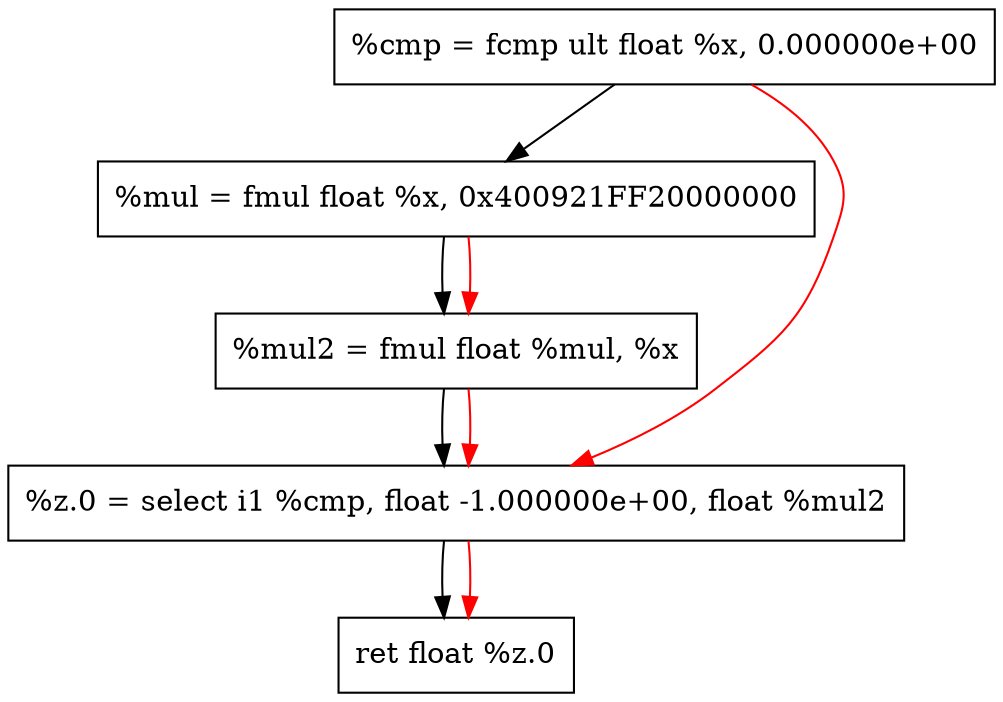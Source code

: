 digraph "CDFG for'func' function" {
	Node0x5618ef4f1070[shape=record, label="  %cmp = fcmp ult float %x, 0.000000e+00"];
	Node0x5618ef4f10e0[shape=record, label="  %mul = fmul float %x, 0x400921FF20000000"];
	Node0x5618ef4f1170[shape=record, label="  %mul2 = fmul float %mul, %x"];
	Node0x5618ef47ac98[shape=record, label="  %z.0 = select i1 %cmp, float -1.000000e+00, float %mul2"];
	Node0x5618ef4f0fb8[shape=record, label="  ret float %z.0"];
	Node0x5618ef4f1070 -> Node0x5618ef4f10e0
	Node0x5618ef4f10e0 -> Node0x5618ef4f1170
	Node0x5618ef4f1170 -> Node0x5618ef47ac98
	Node0x5618ef47ac98 -> Node0x5618ef4f0fb8
edge [color=red]
	Node0x5618ef4f10e0 -> Node0x5618ef4f1170
	Node0x5618ef4f1070 -> Node0x5618ef47ac98
	Node0x5618ef4f1170 -> Node0x5618ef47ac98
	Node0x5618ef47ac98 -> Node0x5618ef4f0fb8
}
